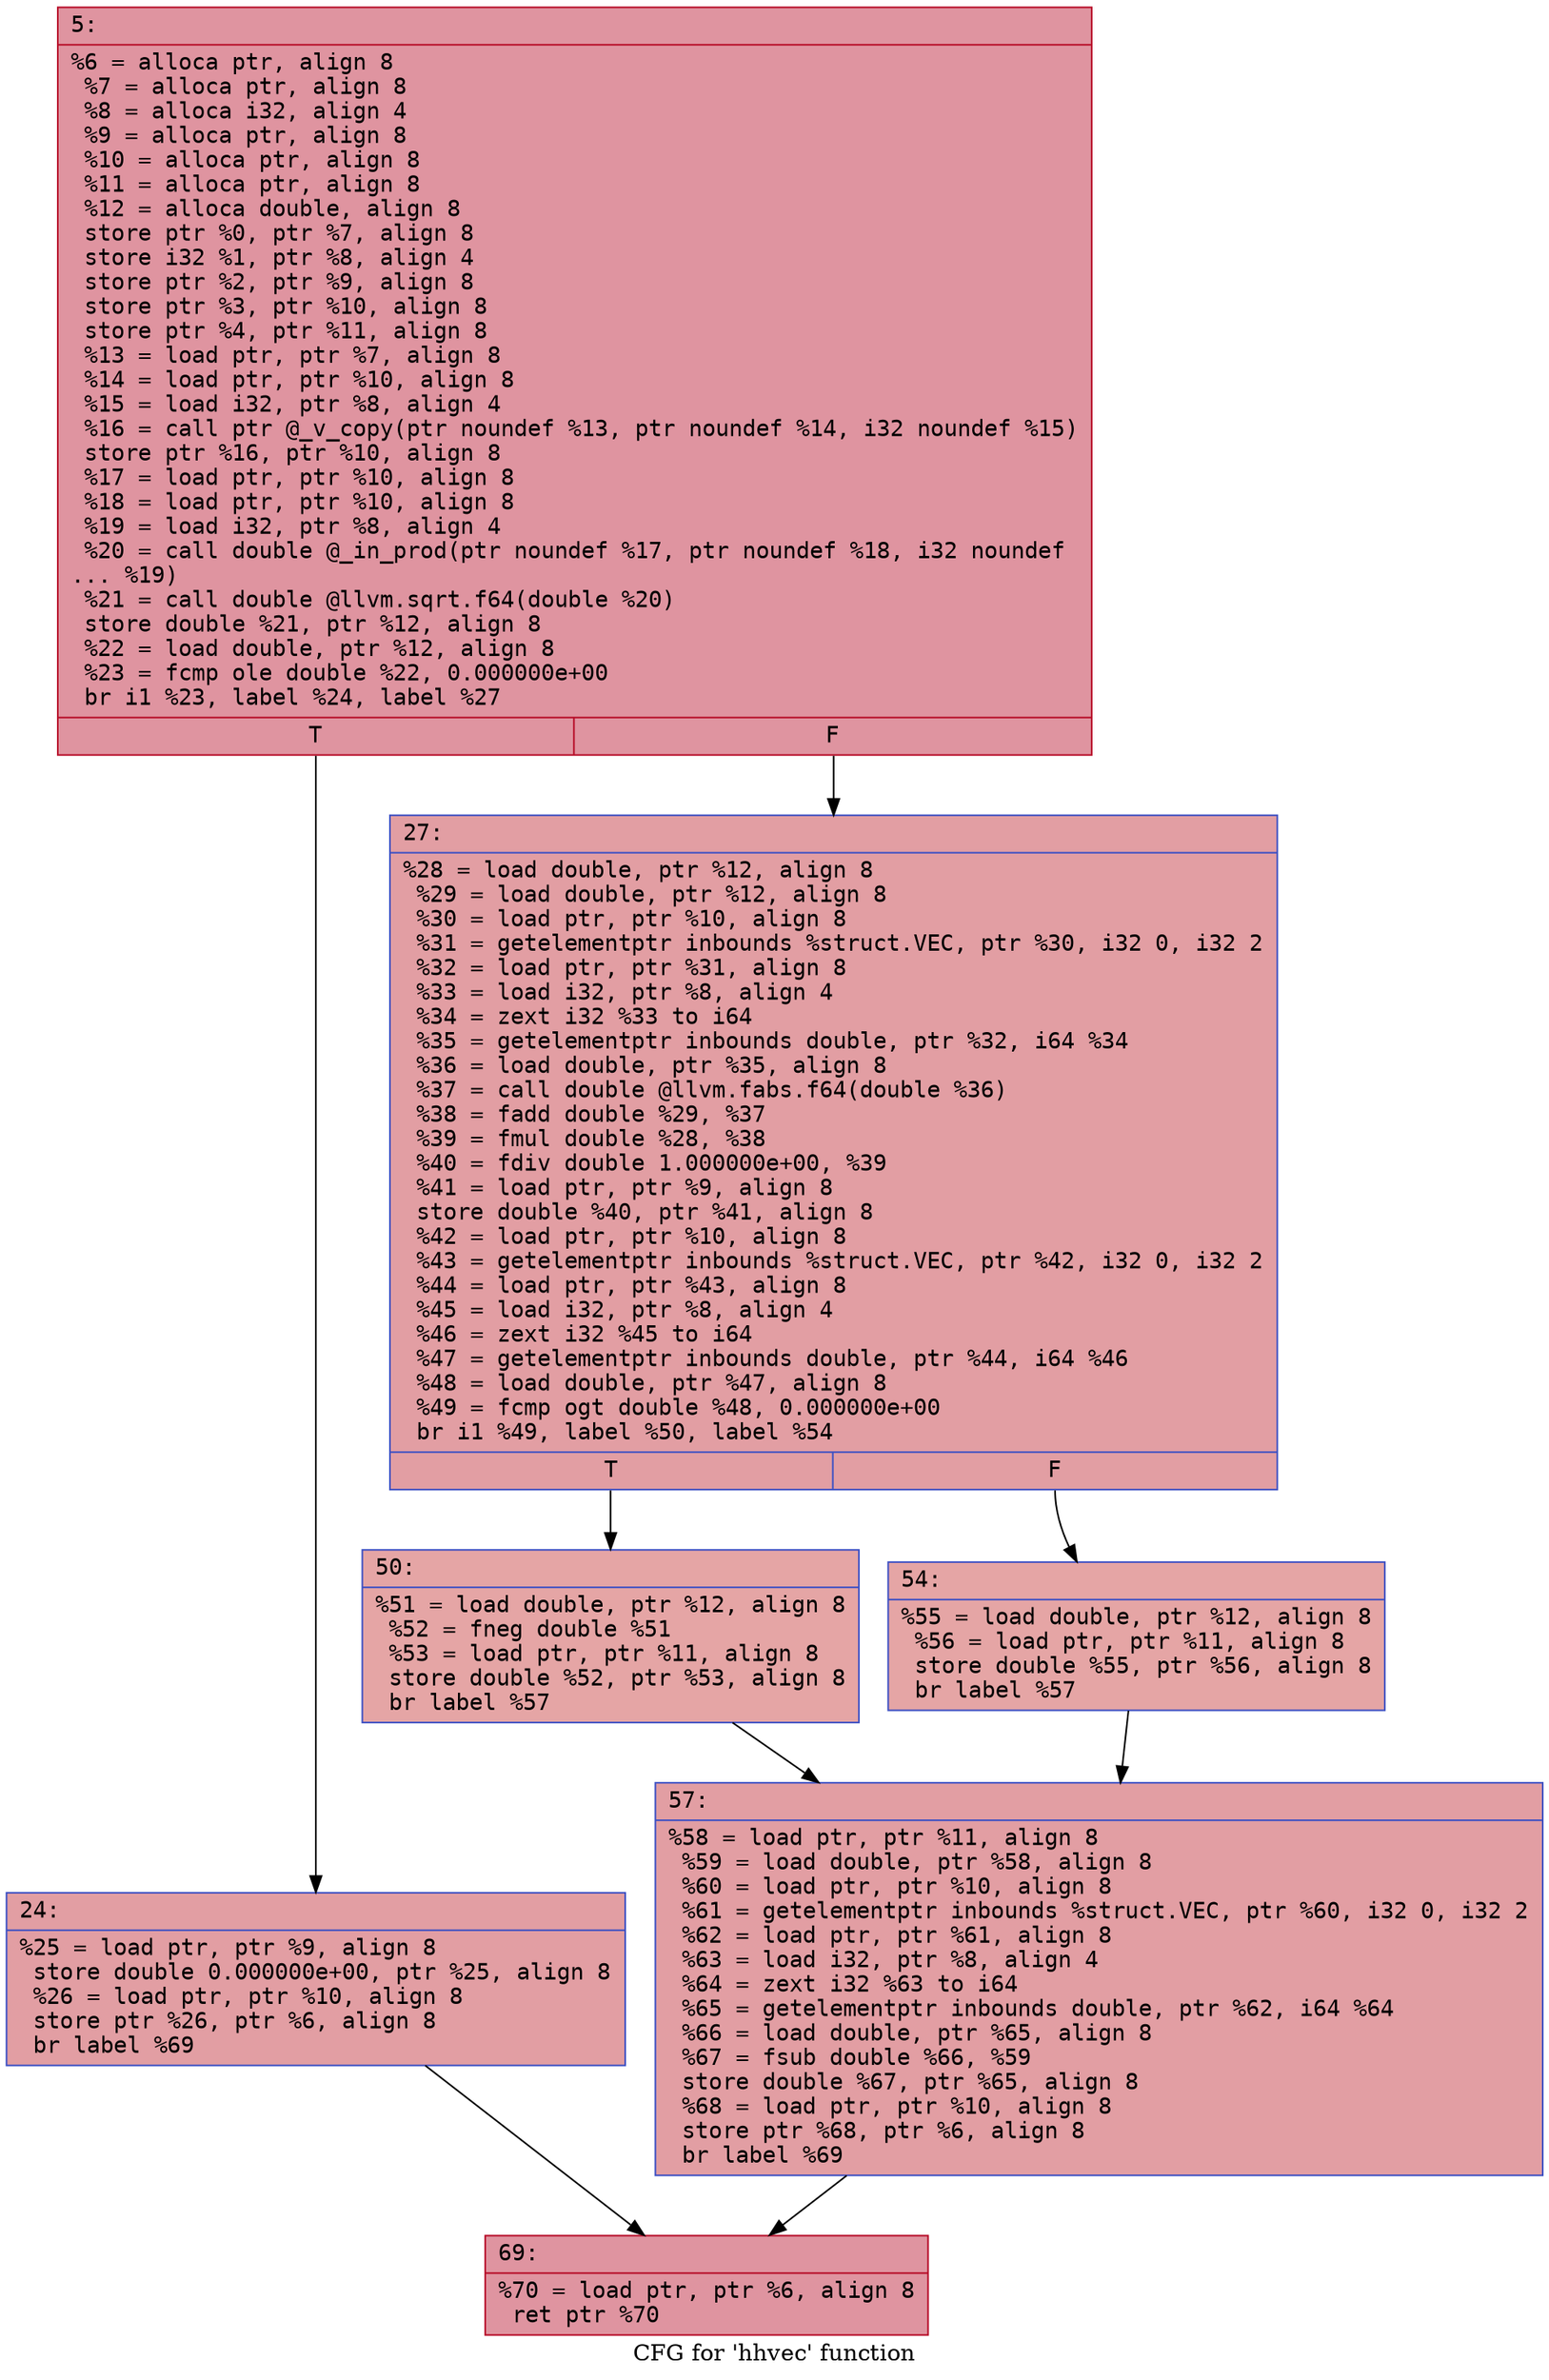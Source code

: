 digraph "CFG for 'hhvec' function" {
	label="CFG for 'hhvec' function";

	Node0x60000095def0 [shape=record,color="#b70d28ff", style=filled, fillcolor="#b70d2870" fontname="Courier",label="{5:\l|  %6 = alloca ptr, align 8\l  %7 = alloca ptr, align 8\l  %8 = alloca i32, align 4\l  %9 = alloca ptr, align 8\l  %10 = alloca ptr, align 8\l  %11 = alloca ptr, align 8\l  %12 = alloca double, align 8\l  store ptr %0, ptr %7, align 8\l  store i32 %1, ptr %8, align 4\l  store ptr %2, ptr %9, align 8\l  store ptr %3, ptr %10, align 8\l  store ptr %4, ptr %11, align 8\l  %13 = load ptr, ptr %7, align 8\l  %14 = load ptr, ptr %10, align 8\l  %15 = load i32, ptr %8, align 4\l  %16 = call ptr @_v_copy(ptr noundef %13, ptr noundef %14, i32 noundef %15)\l  store ptr %16, ptr %10, align 8\l  %17 = load ptr, ptr %10, align 8\l  %18 = load ptr, ptr %10, align 8\l  %19 = load i32, ptr %8, align 4\l  %20 = call double @_in_prod(ptr noundef %17, ptr noundef %18, i32 noundef\l... %19)\l  %21 = call double @llvm.sqrt.f64(double %20)\l  store double %21, ptr %12, align 8\l  %22 = load double, ptr %12, align 8\l  %23 = fcmp ole double %22, 0.000000e+00\l  br i1 %23, label %24, label %27\l|{<s0>T|<s1>F}}"];
	Node0x60000095def0:s0 -> Node0x60000095df40[tooltip="5 -> 24\nProbability 50.00%" ];
	Node0x60000095def0:s1 -> Node0x60000095df90[tooltip="5 -> 27\nProbability 50.00%" ];
	Node0x60000095df40 [shape=record,color="#3d50c3ff", style=filled, fillcolor="#be242e70" fontname="Courier",label="{24:\l|  %25 = load ptr, ptr %9, align 8\l  store double 0.000000e+00, ptr %25, align 8\l  %26 = load ptr, ptr %10, align 8\l  store ptr %26, ptr %6, align 8\l  br label %69\l}"];
	Node0x60000095df40 -> Node0x60000095e0d0[tooltip="24 -> 69\nProbability 100.00%" ];
	Node0x60000095df90 [shape=record,color="#3d50c3ff", style=filled, fillcolor="#be242e70" fontname="Courier",label="{27:\l|  %28 = load double, ptr %12, align 8\l  %29 = load double, ptr %12, align 8\l  %30 = load ptr, ptr %10, align 8\l  %31 = getelementptr inbounds %struct.VEC, ptr %30, i32 0, i32 2\l  %32 = load ptr, ptr %31, align 8\l  %33 = load i32, ptr %8, align 4\l  %34 = zext i32 %33 to i64\l  %35 = getelementptr inbounds double, ptr %32, i64 %34\l  %36 = load double, ptr %35, align 8\l  %37 = call double @llvm.fabs.f64(double %36)\l  %38 = fadd double %29, %37\l  %39 = fmul double %28, %38\l  %40 = fdiv double 1.000000e+00, %39\l  %41 = load ptr, ptr %9, align 8\l  store double %40, ptr %41, align 8\l  %42 = load ptr, ptr %10, align 8\l  %43 = getelementptr inbounds %struct.VEC, ptr %42, i32 0, i32 2\l  %44 = load ptr, ptr %43, align 8\l  %45 = load i32, ptr %8, align 4\l  %46 = zext i32 %45 to i64\l  %47 = getelementptr inbounds double, ptr %44, i64 %46\l  %48 = load double, ptr %47, align 8\l  %49 = fcmp ogt double %48, 0.000000e+00\l  br i1 %49, label %50, label %54\l|{<s0>T|<s1>F}}"];
	Node0x60000095df90:s0 -> Node0x60000095dfe0[tooltip="27 -> 50\nProbability 50.00%" ];
	Node0x60000095df90:s1 -> Node0x60000095e030[tooltip="27 -> 54\nProbability 50.00%" ];
	Node0x60000095dfe0 [shape=record,color="#3d50c3ff", style=filled, fillcolor="#c5333470" fontname="Courier",label="{50:\l|  %51 = load double, ptr %12, align 8\l  %52 = fneg double %51\l  %53 = load ptr, ptr %11, align 8\l  store double %52, ptr %53, align 8\l  br label %57\l}"];
	Node0x60000095dfe0 -> Node0x60000095e080[tooltip="50 -> 57\nProbability 100.00%" ];
	Node0x60000095e030 [shape=record,color="#3d50c3ff", style=filled, fillcolor="#c5333470" fontname="Courier",label="{54:\l|  %55 = load double, ptr %12, align 8\l  %56 = load ptr, ptr %11, align 8\l  store double %55, ptr %56, align 8\l  br label %57\l}"];
	Node0x60000095e030 -> Node0x60000095e080[tooltip="54 -> 57\nProbability 100.00%" ];
	Node0x60000095e080 [shape=record,color="#3d50c3ff", style=filled, fillcolor="#be242e70" fontname="Courier",label="{57:\l|  %58 = load ptr, ptr %11, align 8\l  %59 = load double, ptr %58, align 8\l  %60 = load ptr, ptr %10, align 8\l  %61 = getelementptr inbounds %struct.VEC, ptr %60, i32 0, i32 2\l  %62 = load ptr, ptr %61, align 8\l  %63 = load i32, ptr %8, align 4\l  %64 = zext i32 %63 to i64\l  %65 = getelementptr inbounds double, ptr %62, i64 %64\l  %66 = load double, ptr %65, align 8\l  %67 = fsub double %66, %59\l  store double %67, ptr %65, align 8\l  %68 = load ptr, ptr %10, align 8\l  store ptr %68, ptr %6, align 8\l  br label %69\l}"];
	Node0x60000095e080 -> Node0x60000095e0d0[tooltip="57 -> 69\nProbability 100.00%" ];
	Node0x60000095e0d0 [shape=record,color="#b70d28ff", style=filled, fillcolor="#b70d2870" fontname="Courier",label="{69:\l|  %70 = load ptr, ptr %6, align 8\l  ret ptr %70\l}"];
}
